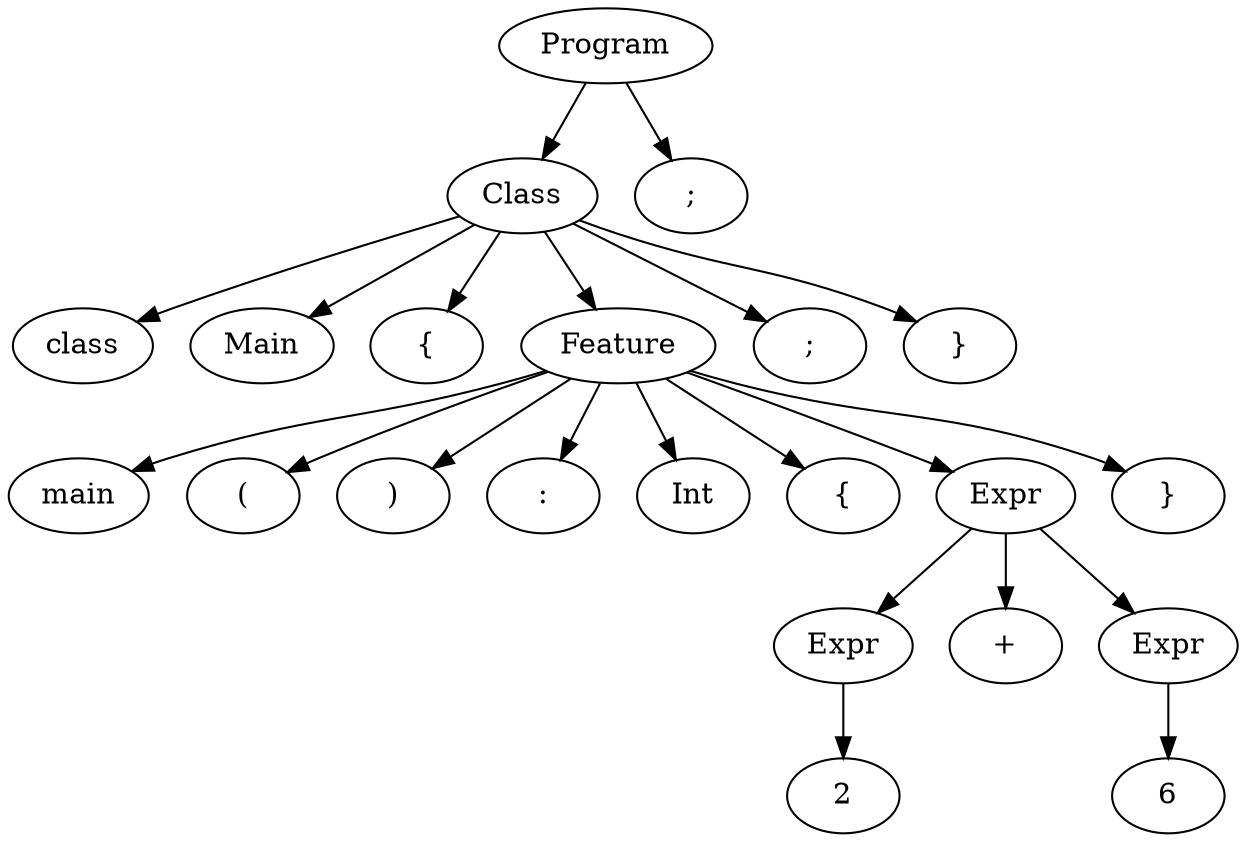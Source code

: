 digraph {
	0 [label=Program]
	0 -> 1
	1 [label=Class]
	1 -> 2
	2 [label=class]
	1 -> 3
	3 [label=Main]
	1 -> 4
	4 [label="{"]
	1 -> 5
	5 [label=Feature]
	5 -> 6
	6 [label=main]
	5 -> 7
	7 [label="("]
	5 -> 8
	8 [label=")"]
	5 -> 9
	9 [label=":"]
	5 -> 10
	10 [label=Int]
	5 -> 11
	11 [label="{"]
	5 -> 12
	12 [label=Expr]
	12 -> 13
	13 [label=Expr]
	13 -> 14
	14 [label=2]
	12 -> 15
	15 [label="+"]
	12 -> 16
	16 [label=Expr]
	16 -> 17
	17 [label=6]
	5 -> 18
	18 [label="}"]
	1 -> 19
	19 [label=";"]
	1 -> 20
	20 [label="}"]
	0 -> 21
	21 [label=";"]
}
